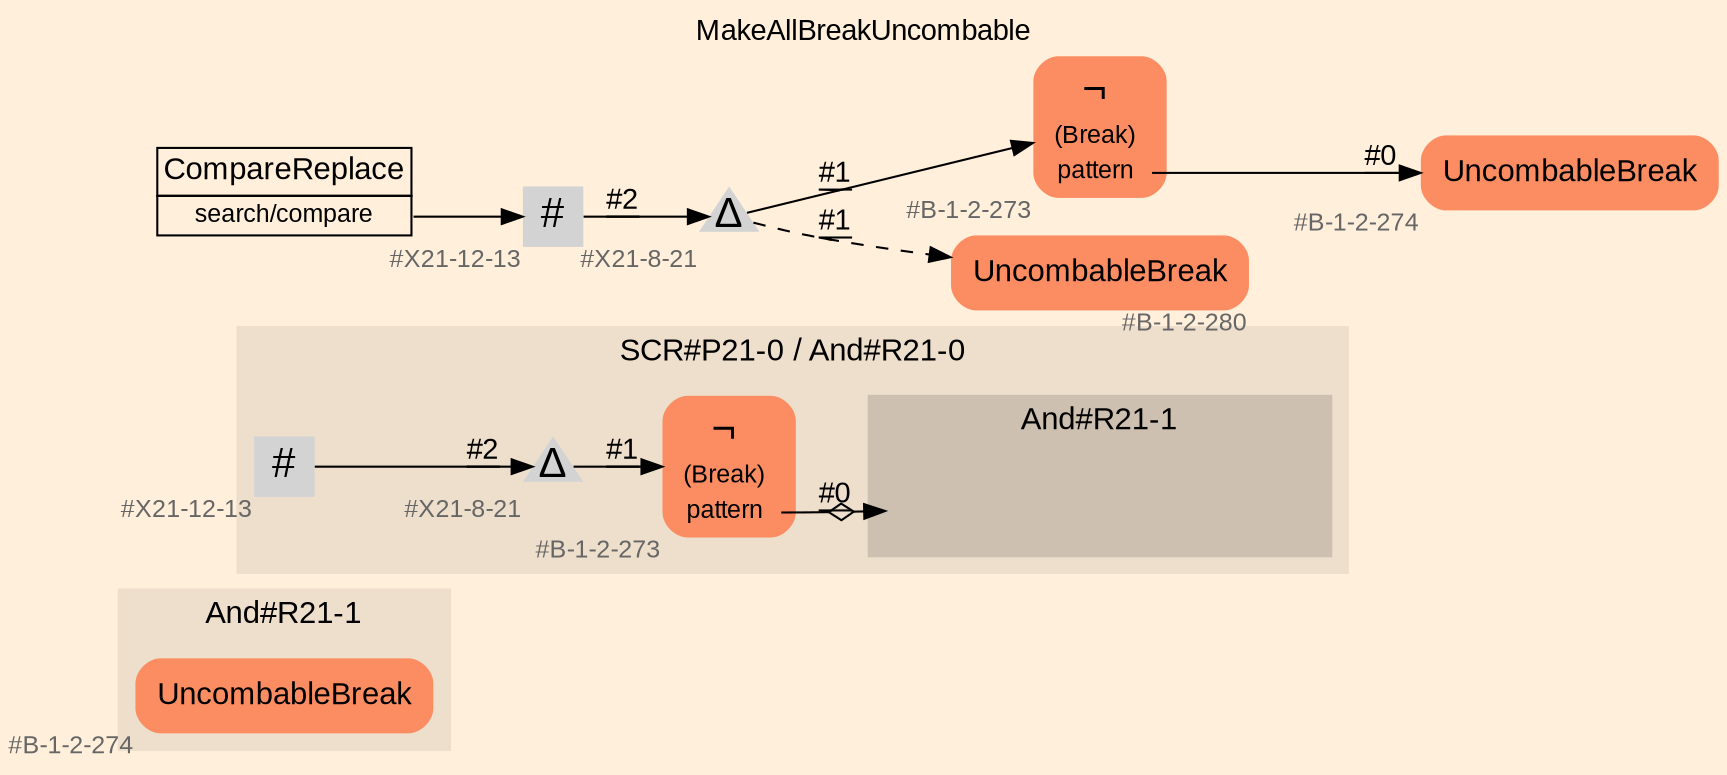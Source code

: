 digraph "MakeAllBreakUncombable" {
label = "MakeAllBreakUncombable"
labelloc = t
graph [
    rankdir = "LR"
    ranksep = 0.3
    bgcolor = antiquewhite1
    color = black
    fontcolor = black
    fontname = "Arial"
];
node [
    fontname = "Arial"
];
edge [
    fontname = "Arial"
];

// -------------------- figure And#R21-1 --------------------
// -------- region And#R21-1 ----------
subgraph "clusterAnd#R21-1" {
    label = "And#R21-1"
    style = "filled"
    color = antiquewhite2
    fontsize = "15"
    // -------- block And#R21-1/#B-1-2-274 ----------
    "And#R21-1/#B-1-2-274" [
        fillcolor = "/set28/2"
        xlabel = "#B-1-2-274"
        fontsize = "12"
        fontcolor = grey40
        shape = "plaintext"
        label = <<TABLE BORDER="0" CELLBORDER="0" CELLSPACING="0">
         <TR><TD><FONT COLOR="black" POINT-SIZE="15">UncombableBreak</FONT></TD></TR>
        </TABLE>>
        style = "rounded,filled"
    ];
    
}


// -------------------- figure And#R21-0 --------------------
// -------- region And#R21-0 ----------
subgraph "clusterAnd#R21-0" {
    label = "SCR#P21-0 / And#R21-0"
    style = "filled"
    color = antiquewhite2
    fontsize = "15"
    // -------- block And#R21-0/#X21-12-13 ----------
    "And#R21-0/#X21-12-13" [
        xlabel = "#X21-12-13"
        fontsize = "12"
        fontcolor = grey40
        shape = "square"
        label = <<FONT COLOR="black" POINT-SIZE="20">#</FONT>>
        style = "filled"
        penwidth = 0.0
        fixedsize = true
        width = 0.4
        height = 0.4
    ];
    
    // -------- block And#R21-0/#X21-8-21 ----------
    "And#R21-0/#X21-8-21" [
        xlabel = "#X21-8-21"
        fontsize = "12"
        fontcolor = grey40
        shape = "triangle"
        label = <<FONT COLOR="black" POINT-SIZE="20">Δ</FONT>>
        style = "filled"
        penwidth = 0.0
        fixedsize = true
        width = 0.4
        height = 0.4
    ];
    
    // -------- block And#R21-0/#B-1-2-273 ----------
    "And#R21-0/#B-1-2-273" [
        fillcolor = "/set28/2"
        xlabel = "#B-1-2-273"
        fontsize = "12"
        fontcolor = grey40
        shape = "plaintext"
        label = <<TABLE BORDER="0" CELLBORDER="0" CELLSPACING="0">
         <TR><TD><FONT COLOR="black" POINT-SIZE="20">¬</FONT></TD></TR>
         <TR><TD><FONT COLOR="black" POINT-SIZE="12">(Break)</FONT></TD><TD PORT="port0"></TD></TR>
         <TR><TD><FONT COLOR="black" POINT-SIZE="12">pattern</FONT></TD><TD PORT="port1"></TD></TR>
        </TABLE>>
        style = "rounded,filled"
    ];
    
    // -------- region And#R21-0/And#R21-1 ----------
    subgraph "clusterAnd#R21-0/And#R21-1" {
        label = "And#R21-1"
        style = "filled"
        color = antiquewhite3
        fontsize = "15"
        // -------- block And#R21-0/And#R21-1/#B-1-2-274 ----------
        "And#R21-0/And#R21-1/#B-1-2-274" [
            fillcolor = "/set28/2"
            xlabel = "#B-1-2-274"
            fontsize = "12"
            fontcolor = grey40
            shape = "none"
            style = "invisible"
        ];
        
    }
    
}

"And#R21-0/#X21-12-13" -> "And#R21-0/#X21-8-21" [
    label = "#2"
    decorate = true
    color = black
    fontcolor = black
];

"And#R21-0/#X21-8-21" -> "And#R21-0/#B-1-2-273" [
    label = "#1"
    decorate = true
    color = black
    fontcolor = black
];

"And#R21-0/#B-1-2-273":port1 -> "And#R21-0/And#R21-1/#B-1-2-274" [
    arrowhead="normalnoneodiamond"
    label = "#0"
    decorate = true
    color = black
    fontcolor = black
];


// -------------------- transformation figure --------------------
// -------- block CR#X21-10-21 ----------
"CR#X21-10-21" [
    fillcolor = antiquewhite1
    fontsize = "12"
    fontcolor = grey40
    shape = "plaintext"
    label = <<TABLE BORDER="0" CELLBORDER="1" CELLSPACING="0">
     <TR><TD><FONT COLOR="black" POINT-SIZE="15">CompareReplace</FONT></TD></TR>
     <TR><TD PORT="port0"><FONT COLOR="black" POINT-SIZE="12">search/compare</FONT></TD></TR>
    </TABLE>>
    style = "filled"
    color = black
];

// -------- block #X21-12-13 ----------
"#X21-12-13" [
    xlabel = "#X21-12-13"
    fontsize = "12"
    fontcolor = grey40
    shape = "square"
    label = <<FONT COLOR="black" POINT-SIZE="20">#</FONT>>
    style = "filled"
    penwidth = 0.0
    fixedsize = true
    width = 0.4
    height = 0.4
];

// -------- block #X21-8-21 ----------
"#X21-8-21" [
    xlabel = "#X21-8-21"
    fontsize = "12"
    fontcolor = grey40
    shape = "triangle"
    label = <<FONT COLOR="black" POINT-SIZE="20">Δ</FONT>>
    style = "filled"
    penwidth = 0.0
    fixedsize = true
    width = 0.4
    height = 0.4
];

// -------- block #B-1-2-273 ----------
"#B-1-2-273" [
    fillcolor = "/set28/2"
    xlabel = "#B-1-2-273"
    fontsize = "12"
    fontcolor = grey40
    shape = "plaintext"
    label = <<TABLE BORDER="0" CELLBORDER="0" CELLSPACING="0">
     <TR><TD><FONT COLOR="black" POINT-SIZE="20">¬</FONT></TD></TR>
     <TR><TD><FONT COLOR="black" POINT-SIZE="12">(Break)</FONT></TD><TD PORT="port0"></TD></TR>
     <TR><TD><FONT COLOR="black" POINT-SIZE="12">pattern</FONT></TD><TD PORT="port1"></TD></TR>
    </TABLE>>
    style = "rounded,filled"
];

// -------- block #B-1-2-274 ----------
"#B-1-2-274" [
    fillcolor = "/set28/2"
    xlabel = "#B-1-2-274"
    fontsize = "12"
    fontcolor = grey40
    shape = "plaintext"
    label = <<TABLE BORDER="0" CELLBORDER="0" CELLSPACING="0">
     <TR><TD><FONT COLOR="black" POINT-SIZE="15">UncombableBreak</FONT></TD></TR>
    </TABLE>>
    style = "rounded,filled"
];

// -------- block #B-1-2-280 ----------
"#B-1-2-280" [
    fillcolor = "/set28/2"
    xlabel = "#B-1-2-280"
    fontsize = "12"
    fontcolor = grey40
    shape = "plaintext"
    label = <<TABLE BORDER="0" CELLBORDER="0" CELLSPACING="0">
     <TR><TD><FONT COLOR="black" POINT-SIZE="15">UncombableBreak</FONT></TD></TR>
    </TABLE>>
    style = "rounded,filled"
];

"CR#X21-10-21":port0 -> "#X21-12-13" [
    label = ""
    decorate = true
    color = black
    fontcolor = black
];

"#X21-12-13" -> "#X21-8-21" [
    label = "#2"
    decorate = true
    color = black
    fontcolor = black
];

"#X21-8-21" -> "#B-1-2-273" [
    label = "#1"
    decorate = true
    color = black
    fontcolor = black
];

"#X21-8-21" -> "#B-1-2-280" [
    style="dashed"
    label = "#1"
    decorate = true
    color = black
    fontcolor = black
];

"#B-1-2-273":port1 -> "#B-1-2-274" [
    label = "#0"
    decorate = true
    color = black
    fontcolor = black
];


}
